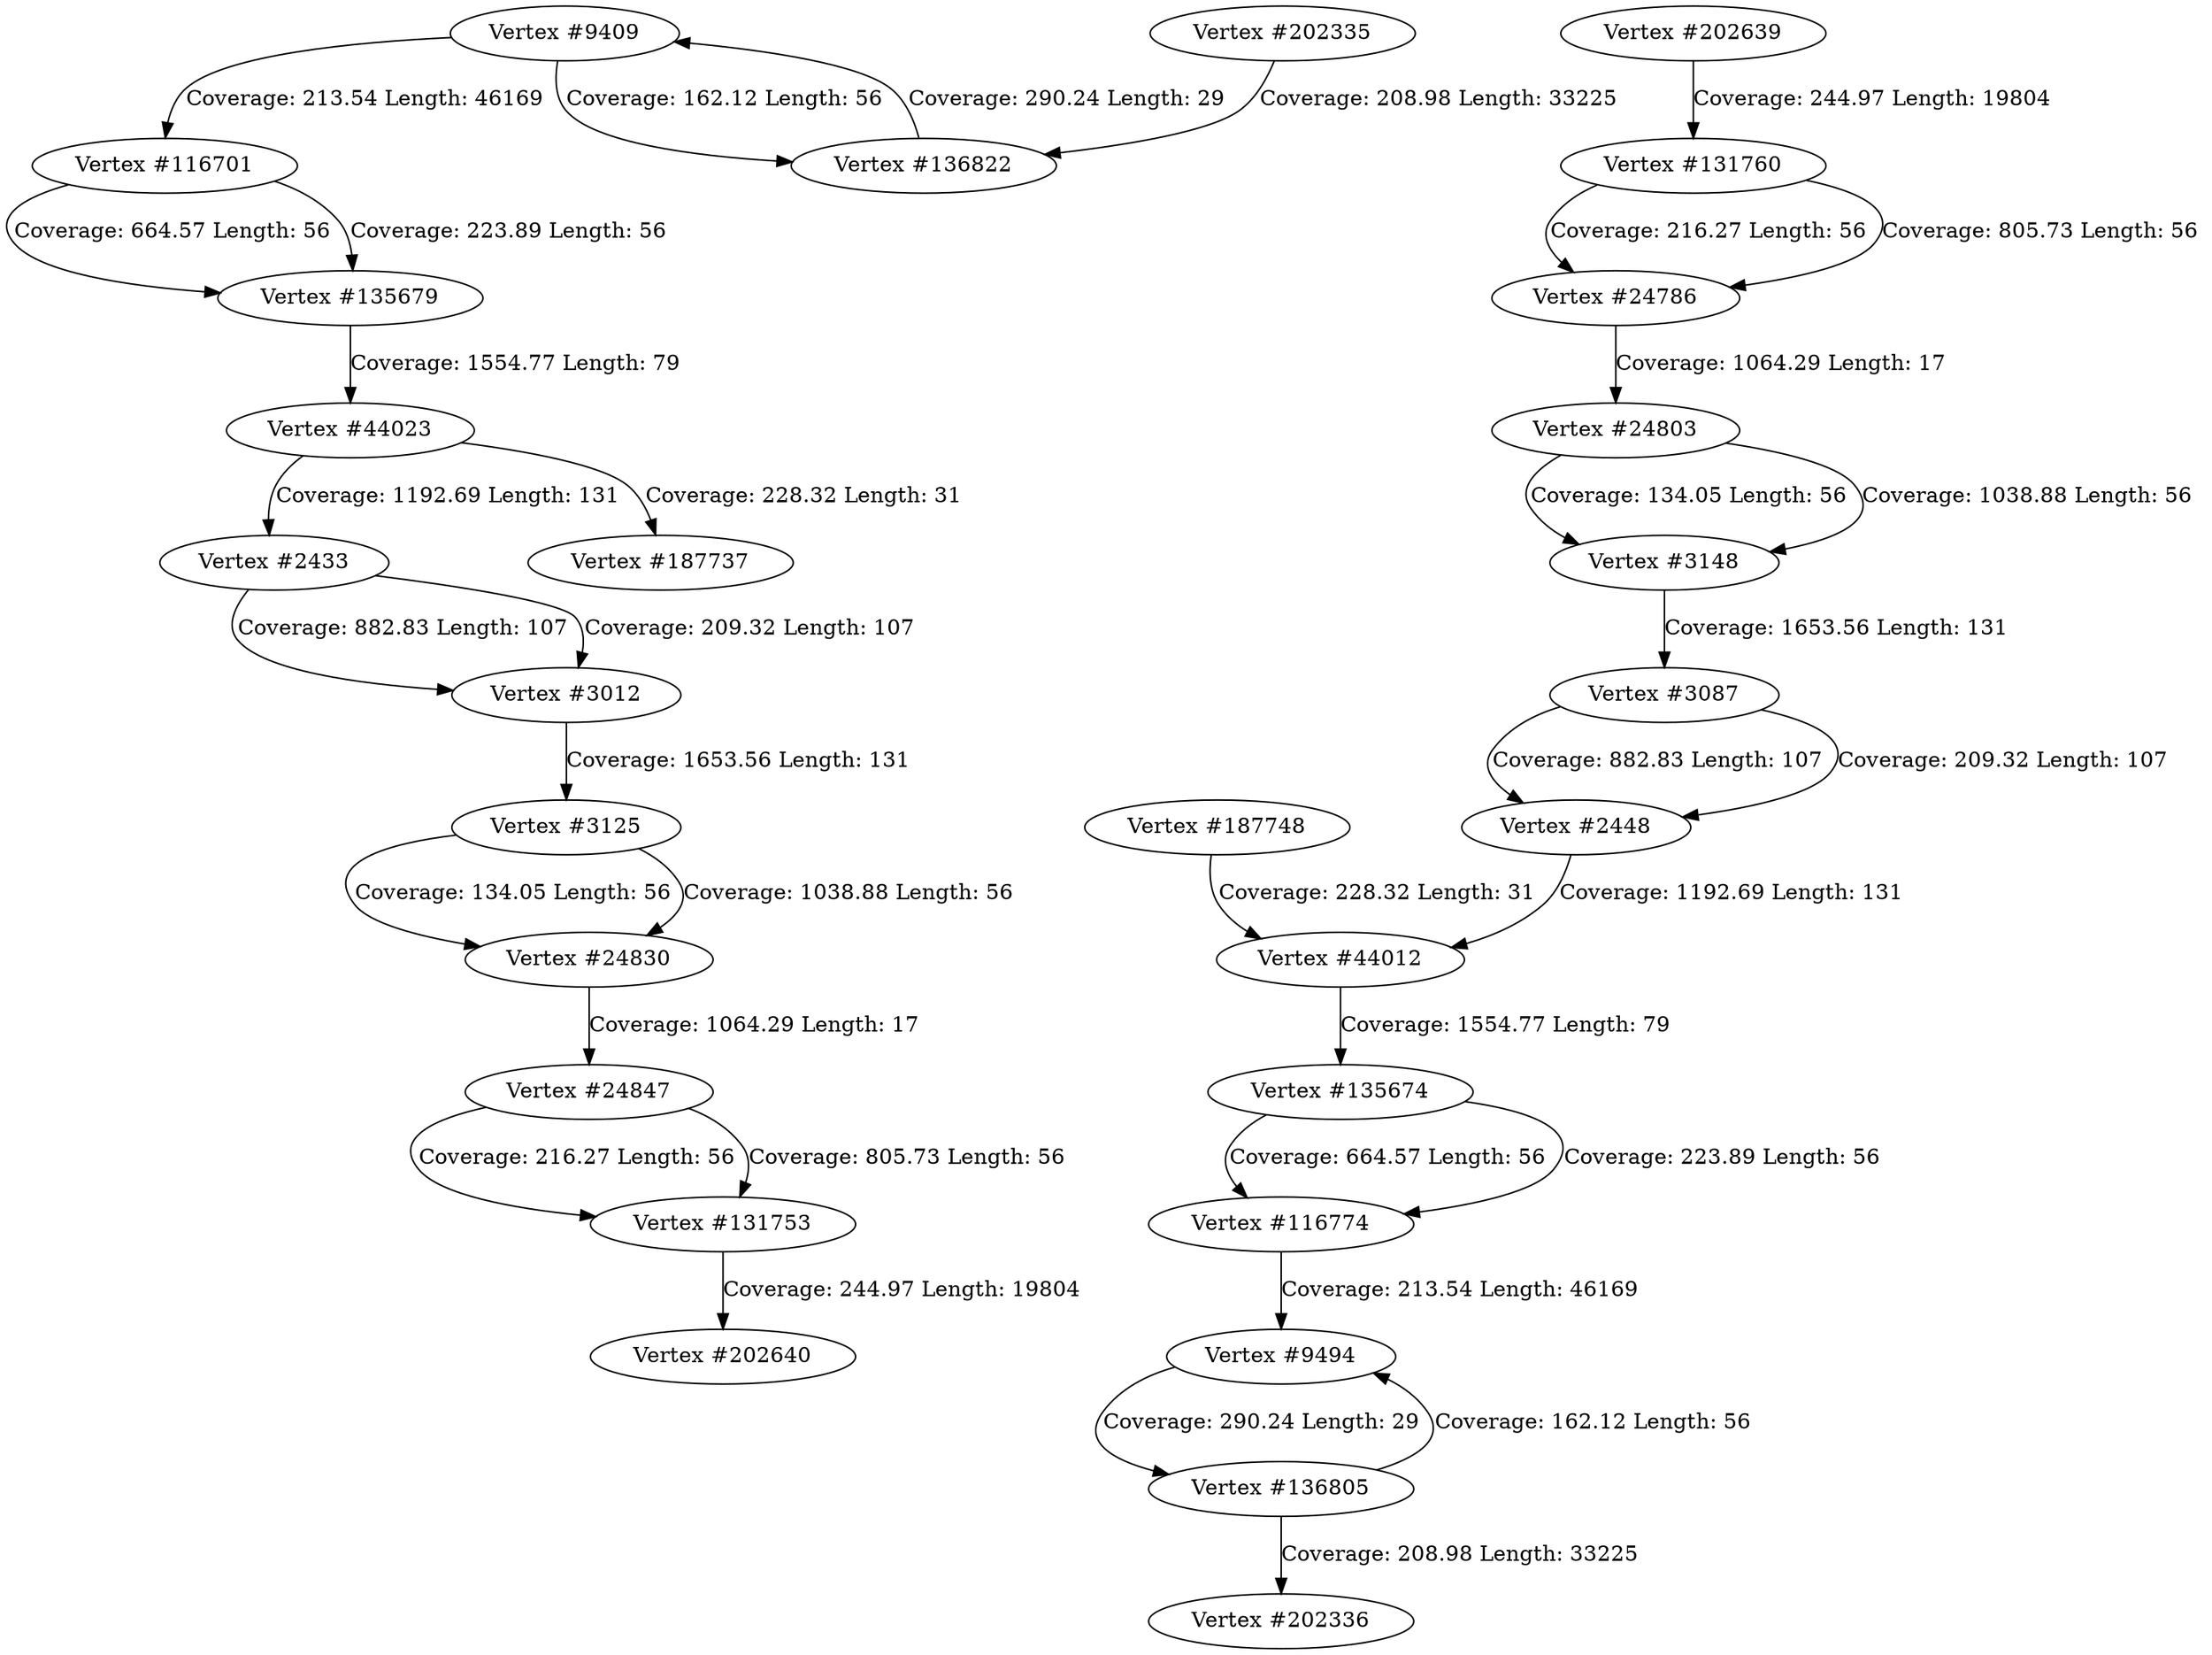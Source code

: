 digraph de_bruijn_graph {
	"Vertex #2433" -> "Vertex #3012" [label="Coverage: 882.83 Length: 107 "]
	"Vertex #2433" -> "Vertex #3012" [label="Coverage: 209.32 Length: 107 "]
	"Vertex #2448" -> "Vertex #44012" [label="Coverage: 1192.69 Length: 131 "]
	"Vertex #3012" -> "Vertex #3125" [label="Coverage: 1653.56 Length: 131 "]
	"Vertex #3087" -> "Vertex #2448" [label="Coverage: 882.83 Length: 107 "]
	"Vertex #3087" -> "Vertex #2448" [label="Coverage: 209.32 Length: 107 "]
	"Vertex #3125" -> "Vertex #24830" [label="Coverage: 134.05 Length: 56 "]
	"Vertex #3125" -> "Vertex #24830" [label="Coverage: 1038.88 Length: 56 "]
	"Vertex #3148" -> "Vertex #3087" [label="Coverage: 1653.56 Length: 131 "]
	"Vertex #9409" -> "Vertex #116701" [label="Coverage: 213.54 Length: 46169 "]
	"Vertex #9409" -> "Vertex #136822" [label="Coverage: 162.12 Length: 56 "]
	"Vertex #9494" -> "Vertex #136805" [label="Coverage: 290.24 Length: 29 "]
	"Vertex #24786" -> "Vertex #24803" [label="Coverage: 1064.29 Length: 17 "]
	"Vertex #24803" -> "Vertex #3148" [label="Coverage: 134.05 Length: 56 "]
	"Vertex #24803" -> "Vertex #3148" [label="Coverage: 1038.88 Length: 56 "]
	"Vertex #24830" -> "Vertex #24847" [label="Coverage: 1064.29 Length: 17 "]
	"Vertex #24847" -> "Vertex #131753" [label="Coverage: 216.27 Length: 56 "]
	"Vertex #24847" -> "Vertex #131753" [label="Coverage: 805.73 Length: 56 "]
	"Vertex #44012" -> "Vertex #135674" [label="Coverage: 1554.77 Length: 79 "]
	"Vertex #44023" -> "Vertex #187737" [label="Coverage: 228.32 Length: 31 "]
	"Vertex #44023" -> "Vertex #2433" [label="Coverage: 1192.69 Length: 131 "]
	"Vertex #116701" -> "Vertex #135679" [label="Coverage: 664.57 Length: 56 "]
	"Vertex #116701" -> "Vertex #135679" [label="Coverage: 223.89 Length: 56 "]
	"Vertex #116774" -> "Vertex #9494" [label="Coverage: 213.54 Length: 46169 "]
	"Vertex #131753" -> "Vertex #202640" [label="Coverage: 244.97 Length: 19804 "]
	"Vertex #131760" -> "Vertex #24786" [label="Coverage: 216.27 Length: 56 "]
	"Vertex #131760" -> "Vertex #24786" [label="Coverage: 805.73 Length: 56 "]
	"Vertex #135674" -> "Vertex #116774" [label="Coverage: 664.57 Length: 56 "]
	"Vertex #135674" -> "Vertex #116774" [label="Coverage: 223.89 Length: 56 "]
	"Vertex #135679" -> "Vertex #44023" [label="Coverage: 1554.77 Length: 79 "]
	"Vertex #136805" -> "Vertex #9494" [label="Coverage: 162.12 Length: 56 "]
	"Vertex #136805" -> "Vertex #202336" [label="Coverage: 208.98 Length: 33225 "]
	"Vertex #136822" -> "Vertex #9409" [label="Coverage: 290.24 Length: 29 "]
	"Vertex #187748" -> "Vertex #44012" [label="Coverage: 228.32 Length: 31 "]
	"Vertex #202335" -> "Vertex #136822" [label="Coverage: 208.98 Length: 33225 "]
	"Vertex #202639" -> "Vertex #131760" [label="Coverage: 244.97 Length: 19804 "]
}